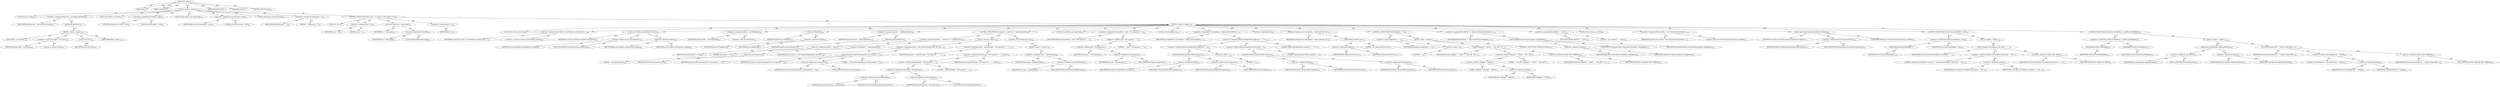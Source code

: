 digraph "scanDir" {  
"111669149702" [label = <(METHOD,scanDir)<SUB>291</SUB>> ]
"115964116994" [label = <(PARAM,this)<SUB>291</SUB>> ]
"115964117003" [label = <(PARAM,String[] files)<SUB>291</SUB>> ]
"25769803797" [label = <(BLOCK,&lt;empty&gt;,&lt;empty&gt;)<SUB>291</SUB>> ]
"94489280525" [label = <(LOCAL,long now: long)<SUB>293</SUB>> ]
"30064771254" [label = <(&lt;operator&gt;.assignment,long now = (new Date()).getTime())<SUB>293</SUB>> ]
"68719476868" [label = <(IDENTIFIER,now,long now = (new Date()).getTime())<SUB>293</SUB>> ]
"30064771255" [label = <(getTime,this.getTime())<SUB>293</SUB>> ]
"25769803798" [label = <(BLOCK,&lt;empty&gt;,&lt;empty&gt;)<SUB>293</SUB>> ]
"94489280526" [label = <(LOCAL,$obj3: java.util.Date)<SUB>293</SUB>> ]
"30064771256" [label = <(&lt;operator&gt;.assignment,$obj3 = new Date())<SUB>293</SUB>> ]
"68719476869" [label = <(IDENTIFIER,$obj3,$obj3 = new Date())<SUB>293</SUB>> ]
"30064771257" [label = <(&lt;operator&gt;.alloc,new Date())<SUB>293</SUB>> ]
"30064771258" [label = <(&lt;init&gt;,new Date())<SUB>293</SUB>> ]
"68719476870" [label = <(IDENTIFIER,$obj3,new Date())<SUB>293</SUB>> ]
"68719476871" [label = <(IDENTIFIER,$obj3,&lt;empty&gt;)<SUB>293</SUB>> ]
"94489280527" [label = <(LOCAL,File jspFile: java.io.File)<SUB>294</SUB>> ]
"30064771259" [label = <(&lt;operator&gt;.assignment,File jspFile = null)<SUB>294</SUB>> ]
"68719476872" [label = <(IDENTIFIER,jspFile,File jspFile = null)<SUB>294</SUB>> ]
"90194313255" [label = <(LITERAL,null,File jspFile = null)<SUB>294</SUB>> ]
"94489280528" [label = <(LOCAL,String parents: java.lang.String)<SUB>295</SUB>> ]
"30064771260" [label = <(&lt;operator&gt;.assignment,String parents = null)<SUB>295</SUB>> ]
"68719476873" [label = <(IDENTIFIER,parents,String parents = null)<SUB>295</SUB>> ]
"90194313256" [label = <(LITERAL,null,String parents = null)<SUB>295</SUB>> ]
"94489280529" [label = <(LOCAL,String pack: java.lang.String)<SUB>296</SUB>> ]
"30064771261" [label = <(&lt;operator&gt;.assignment,String pack = &quot;&quot;)<SUB>296</SUB>> ]
"68719476874" [label = <(IDENTIFIER,pack,String pack = &quot;&quot;)<SUB>296</SUB>> ]
"90194313257" [label = <(LITERAL,&quot;&quot;,String pack = &quot;&quot;)<SUB>296</SUB>> ]
"47244640268" [label = <(CONTROL_STRUCTURE,FOR,for (int i = 0; Some(i &lt; files.length); i++))<SUB>297</SUB>> ]
"94489280530" [label = <(LOCAL,int i: int)<SUB>297</SUB>> ]
"30064771262" [label = <(&lt;operator&gt;.assignment,int i = 0)<SUB>297</SUB>> ]
"68719476875" [label = <(IDENTIFIER,i,int i = 0)<SUB>297</SUB>> ]
"90194313258" [label = <(LITERAL,0,int i = 0)<SUB>297</SUB>> ]
"30064771263" [label = <(&lt;operator&gt;.lessThan,i &lt; files.length)<SUB>297</SUB>> ]
"68719476876" [label = <(IDENTIFIER,i,i &lt; files.length)<SUB>297</SUB>> ]
"30064771264" [label = <(&lt;operator&gt;.fieldAccess,files.length)<SUB>297</SUB>> ]
"68719476877" [label = <(IDENTIFIER,files,i &lt; files.length)<SUB>297</SUB>> ]
"55834574885" [label = <(FIELD_IDENTIFIER,length,length)<SUB>297</SUB>> ]
"30064771265" [label = <(&lt;operator&gt;.postIncrement,i++)<SUB>297</SUB>> ]
"68719476878" [label = <(IDENTIFIER,i,i++)<SUB>297</SUB>> ]
"25769803799" [label = <(BLOCK,&lt;empty&gt;,&lt;empty&gt;)<SUB>297</SUB>> ]
"94489280531" [label = <(LOCAL,File srcFile: java.io.File)<SUB>298</SUB>> ]
"30064771266" [label = <(&lt;operator&gt;.assignment,File srcFile = new File(this.sourceDirectory, f...)<SUB>298</SUB>> ]
"68719476879" [label = <(IDENTIFIER,srcFile,File srcFile = new File(this.sourceDirectory, f...)<SUB>298</SUB>> ]
"30064771267" [label = <(&lt;operator&gt;.alloc,new File(this.sourceDirectory, files[i]))<SUB>298</SUB>> ]
"30064771268" [label = <(&lt;init&gt;,new File(this.sourceDirectory, files[i]))<SUB>298</SUB>> ]
"68719476880" [label = <(IDENTIFIER,srcFile,new File(this.sourceDirectory, files[i]))<SUB>298</SUB>> ]
"30064771269" [label = <(&lt;operator&gt;.fieldAccess,this.sourceDirectory)<SUB>298</SUB>> ]
"68719476746" [label = <(IDENTIFIER,this,new File(this.sourceDirectory, files[i]))<SUB>298</SUB>> ]
"55834574886" [label = <(FIELD_IDENTIFIER,sourceDirectory,sourceDirectory)<SUB>298</SUB>> ]
"30064771270" [label = <(&lt;operator&gt;.indexAccess,files[i])<SUB>298</SUB>> ]
"68719476881" [label = <(IDENTIFIER,files,new File(this.sourceDirectory, files[i]))<SUB>298</SUB>> ]
"68719476882" [label = <(IDENTIFIER,i,new File(this.sourceDirectory, files[i]))<SUB>298</SUB>> ]
"30064771271" [label = <(&lt;operator&gt;.assignment,jspFile = new File(files[i]))<SUB>302</SUB>> ]
"68719476883" [label = <(IDENTIFIER,jspFile,jspFile = new File(files[i]))<SUB>302</SUB>> ]
"30064771272" [label = <(&lt;operator&gt;.alloc,new File(files[i]))<SUB>302</SUB>> ]
"30064771273" [label = <(&lt;init&gt;,new File(files[i]))<SUB>302</SUB>> ]
"68719476884" [label = <(IDENTIFIER,jspFile,new File(files[i]))<SUB>302</SUB>> ]
"30064771274" [label = <(&lt;operator&gt;.indexAccess,files[i])<SUB>302</SUB>> ]
"68719476885" [label = <(IDENTIFIER,files,new File(files[i]))<SUB>302</SUB>> ]
"68719476886" [label = <(IDENTIFIER,i,new File(files[i]))<SUB>302</SUB>> ]
"30064771275" [label = <(&lt;operator&gt;.assignment,parents = jspFile.getParent())<SUB>303</SUB>> ]
"68719476887" [label = <(IDENTIFIER,parents,parents = jspFile.getParent())<SUB>303</SUB>> ]
"30064771276" [label = <(getParent,jspFile.getParent())<SUB>303</SUB>> ]
"68719476888" [label = <(IDENTIFIER,jspFile,jspFile.getParent())<SUB>303</SUB>> ]
"47244640269" [label = <(CONTROL_STRUCTURE,IF,if ((parents != null) &amp;&amp; (!(&quot;&quot;).equals(parents))))<SUB>305</SUB>> ]
"30064771277" [label = <(&lt;operator&gt;.logicalAnd,(parents != null) &amp;&amp; (!(&quot;&quot;).equals(parents)))<SUB>305</SUB>> ]
"30064771278" [label = <(&lt;operator&gt;.notEquals,parents != null)<SUB>305</SUB>> ]
"68719476889" [label = <(IDENTIFIER,parents,parents != null)<SUB>305</SUB>> ]
"90194313259" [label = <(LITERAL,null,parents != null)<SUB>305</SUB>> ]
"30064771279" [label = <(&lt;operator&gt;.logicalNot,!(&quot;&quot;).equals(parents))<SUB>305</SUB>> ]
"30064771280" [label = <(equals,this.equals(parents))<SUB>305</SUB>> ]
"90194313260" [label = <(LITERAL,&quot;&quot;,this.equals(parents))<SUB>305</SUB>> ]
"68719476890" [label = <(IDENTIFIER,parents,this.equals(parents))<SUB>305</SUB>> ]
"25769803800" [label = <(BLOCK,&lt;empty&gt;,&lt;empty&gt;)<SUB>305</SUB>> ]
"30064771281" [label = <(&lt;operator&gt;.assignment,parents = this.replaceString(parents, File.sepa...)<SUB>306</SUB>> ]
"68719476891" [label = <(IDENTIFIER,parents,parents = this.replaceString(parents, File.sepa...)<SUB>306</SUB>> ]
"30064771282" [label = <(replaceString,this.replaceString(parents, File.separator, &quot;_/&quot;))<SUB>306</SUB>> ]
"68719476747" [label = <(IDENTIFIER,this,this.replaceString(parents, File.separator, &quot;_/&quot;))<SUB>306</SUB>> ]
"68719476892" [label = <(IDENTIFIER,parents,this.replaceString(parents, File.separator, &quot;_/&quot;))<SUB>306</SUB>> ]
"30064771283" [label = <(&lt;operator&gt;.fieldAccess,File.separator)<SUB>306</SUB>> ]
"68719476893" [label = <(IDENTIFIER,File,this.replaceString(parents, File.separator, &quot;_/&quot;))<SUB>306</SUB>> ]
"55834574887" [label = <(FIELD_IDENTIFIER,separator,separator)<SUB>306</SUB>> ]
"90194313261" [label = <(LITERAL,&quot;_/&quot;,this.replaceString(parents, File.separator, &quot;_/&quot;))<SUB>306</SUB>> ]
"30064771284" [label = <(&lt;operator&gt;.assignment,pack = pathToPackage + File.separator + &quot;_&quot; + p...)<SUB>307</SUB>> ]
"68719476894" [label = <(IDENTIFIER,pack,pack = pathToPackage + File.separator + &quot;_&quot; + p...)<SUB>307</SUB>> ]
"30064771285" [label = <(&lt;operator&gt;.addition,pathToPackage + File.separator + &quot;_&quot; + parents)<SUB>307</SUB>> ]
"30064771286" [label = <(&lt;operator&gt;.addition,pathToPackage + File.separator + &quot;_&quot;)<SUB>307</SUB>> ]
"30064771287" [label = <(&lt;operator&gt;.addition,pathToPackage + File.separator)<SUB>307</SUB>> ]
"30064771288" [label = <(&lt;operator&gt;.fieldAccess,this.pathToPackage)<SUB>307</SUB>> ]
"68719476895" [label = <(IDENTIFIER,this,pathToPackage + File.separator)> ]
"55834574888" [label = <(FIELD_IDENTIFIER,pathToPackage,pathToPackage)<SUB>307</SUB>> ]
"30064771289" [label = <(&lt;operator&gt;.fieldAccess,File.separator)<SUB>307</SUB>> ]
"68719476896" [label = <(IDENTIFIER,File,pathToPackage + File.separator)<SUB>307</SUB>> ]
"55834574889" [label = <(FIELD_IDENTIFIER,separator,separator)<SUB>307</SUB>> ]
"90194313262" [label = <(LITERAL,&quot;_&quot;,pathToPackage + File.separator + &quot;_&quot;)<SUB>307</SUB>> ]
"68719476897" [label = <(IDENTIFIER,parents,pathToPackage + File.separator + &quot;_&quot; + parents)<SUB>307</SUB>> ]
"47244640270" [label = <(CONTROL_STRUCTURE,ELSE,else)<SUB>308</SUB>> ]
"25769803801" [label = <(BLOCK,&lt;empty&gt;,&lt;empty&gt;)<SUB>308</SUB>> ]
"30064771290" [label = <(&lt;operator&gt;.assignment,pack = pathToPackage)<SUB>309</SUB>> ]
"68719476898" [label = <(IDENTIFIER,pack,pack = pathToPackage)<SUB>309</SUB>> ]
"30064771291" [label = <(&lt;operator&gt;.fieldAccess,this.pathToPackage)<SUB>309</SUB>> ]
"68719476899" [label = <(IDENTIFIER,this,pack = pathToPackage)> ]
"55834574890" [label = <(FIELD_IDENTIFIER,pathToPackage,pathToPackage)<SUB>309</SUB>> ]
"94489280532" [label = <(LOCAL,String filePath: java.lang.String)<SUB>312</SUB>> ]
"30064771292" [label = <(&lt;operator&gt;.assignment,String filePath = pack + File.separator + &quot;_&quot;)<SUB>312</SUB>> ]
"68719476900" [label = <(IDENTIFIER,filePath,String filePath = pack + File.separator + &quot;_&quot;)<SUB>312</SUB>> ]
"30064771293" [label = <(&lt;operator&gt;.addition,pack + File.separator + &quot;_&quot;)<SUB>312</SUB>> ]
"30064771294" [label = <(&lt;operator&gt;.addition,pack + File.separator)<SUB>312</SUB>> ]
"68719476901" [label = <(IDENTIFIER,pack,pack + File.separator)<SUB>312</SUB>> ]
"30064771295" [label = <(&lt;operator&gt;.fieldAccess,File.separator)<SUB>312</SUB>> ]
"68719476902" [label = <(IDENTIFIER,File,pack + File.separator)<SUB>312</SUB>> ]
"55834574891" [label = <(FIELD_IDENTIFIER,separator,separator)<SUB>312</SUB>> ]
"90194313263" [label = <(LITERAL,&quot;_&quot;,pack + File.separator + &quot;_&quot;)<SUB>312</SUB>> ]
"94489280533" [label = <(LOCAL,int startingIndex: int)<SUB>313</SUB>> ]
"30064771296" [label = <(&lt;operator&gt;.assignment,int startingIndex = files[i].lastIndexOf(File.s...)<SUB>313</SUB>> ]
"68719476903" [label = <(IDENTIFIER,startingIndex,int startingIndex = files[i].lastIndexOf(File.s...)<SUB>313</SUB>> ]
"30064771297" [label = <(&lt;operator&gt;.conditional,files[i].lastIndexOf(File.separator) != -1 ? fi...)<SUB>313</SUB>> ]
"30064771298" [label = <(&lt;operator&gt;.notEquals,files[i].lastIndexOf(File.separator) != -1)<SUB>313</SUB>> ]
"30064771299" [label = <(lastIndexOf,files[i].lastIndexOf(File.separator))<SUB>313</SUB>> ]
"30064771300" [label = <(&lt;operator&gt;.indexAccess,files[i])<SUB>313</SUB>> ]
"68719476904" [label = <(IDENTIFIER,files,files[i].lastIndexOf(File.separator))<SUB>313</SUB>> ]
"68719476905" [label = <(IDENTIFIER,i,files[i].lastIndexOf(File.separator))<SUB>313</SUB>> ]
"30064771301" [label = <(&lt;operator&gt;.fieldAccess,File.separator)<SUB>313</SUB>> ]
"68719476906" [label = <(IDENTIFIER,File,files[i].lastIndexOf(File.separator))<SUB>313</SUB>> ]
"55834574892" [label = <(FIELD_IDENTIFIER,separator,separator)<SUB>313</SUB>> ]
"30064771302" [label = <(&lt;operator&gt;.minus,-1)<SUB>313</SUB>> ]
"90194313264" [label = <(LITERAL,1,-1)<SUB>313</SUB>> ]
"30064771303" [label = <(&lt;operator&gt;.addition,files[i].lastIndexOf(File.separator) + 1)<SUB>314</SUB>> ]
"30064771304" [label = <(lastIndexOf,files[i].lastIndexOf(File.separator))<SUB>314</SUB>> ]
"30064771305" [label = <(&lt;operator&gt;.indexAccess,files[i])<SUB>314</SUB>> ]
"68719476907" [label = <(IDENTIFIER,files,files[i].lastIndexOf(File.separator))<SUB>314</SUB>> ]
"68719476908" [label = <(IDENTIFIER,i,files[i].lastIndexOf(File.separator))<SUB>314</SUB>> ]
"30064771306" [label = <(&lt;operator&gt;.fieldAccess,File.separator)<SUB>314</SUB>> ]
"68719476909" [label = <(IDENTIFIER,File,files[i].lastIndexOf(File.separator))<SUB>314</SUB>> ]
"55834574893" [label = <(FIELD_IDENTIFIER,separator,separator)<SUB>314</SUB>> ]
"90194313265" [label = <(LITERAL,1,files[i].lastIndexOf(File.separator) + 1)<SUB>314</SUB>> ]
"90194313266" [label = <(LITERAL,0,files[i].lastIndexOf(File.separator) != -1 ? fi...)<SUB>314</SUB>> ]
"94489280534" [label = <(LOCAL,int endingIndex: int)<SUB>315</SUB>> ]
"30064771307" [label = <(&lt;operator&gt;.assignment,int endingIndex = files[i].indexOf(&quot;.jsp&quot;))<SUB>315</SUB>> ]
"68719476910" [label = <(IDENTIFIER,endingIndex,int endingIndex = files[i].indexOf(&quot;.jsp&quot;))<SUB>315</SUB>> ]
"30064771308" [label = <(indexOf,files[i].indexOf(&quot;.jsp&quot;))<SUB>315</SUB>> ]
"30064771309" [label = <(&lt;operator&gt;.indexAccess,files[i])<SUB>315</SUB>> ]
"68719476911" [label = <(IDENTIFIER,files,files[i].indexOf(&quot;.jsp&quot;))<SUB>315</SUB>> ]
"68719476912" [label = <(IDENTIFIER,i,files[i].indexOf(&quot;.jsp&quot;))<SUB>315</SUB>> ]
"90194313267" [label = <(LITERAL,&quot;.jsp&quot;,files[i].indexOf(&quot;.jsp&quot;))<SUB>315</SUB>> ]
"47244640271" [label = <(CONTROL_STRUCTURE,IF,if (endingIndex == -1))<SUB>316</SUB>> ]
"30064771310" [label = <(&lt;operator&gt;.equals,endingIndex == -1)<SUB>316</SUB>> ]
"68719476913" [label = <(IDENTIFIER,endingIndex,endingIndex == -1)<SUB>316</SUB>> ]
"30064771311" [label = <(&lt;operator&gt;.minus,-1)<SUB>316</SUB>> ]
"90194313268" [label = <(LITERAL,1,-1)<SUB>316</SUB>> ]
"25769803802" [label = <(BLOCK,&lt;empty&gt;,&lt;empty&gt;)<SUB>316</SUB>> ]
"30064771312" [label = <(log,log(&quot;Skipping &quot; + files[i] + &quot;. Not a JSP&quot;, Pro...)<SUB>317</SUB>> ]
"68719476748" [label = <(IDENTIFIER,this,log(&quot;Skipping &quot; + files[i] + &quot;. Not a JSP&quot;, Pro...)<SUB>317</SUB>> ]
"30064771313" [label = <(&lt;operator&gt;.addition,&quot;Skipping &quot; + files[i] + &quot;. Not a JSP&quot;)<SUB>317</SUB>> ]
"30064771314" [label = <(&lt;operator&gt;.addition,&quot;Skipping &quot; + files[i])<SUB>317</SUB>> ]
"90194313269" [label = <(LITERAL,&quot;Skipping &quot;,&quot;Skipping &quot; + files[i])<SUB>317</SUB>> ]
"30064771315" [label = <(&lt;operator&gt;.indexAccess,files[i])<SUB>317</SUB>> ]
"68719476914" [label = <(IDENTIFIER,files,&quot;Skipping &quot; + files[i])<SUB>317</SUB>> ]
"68719476915" [label = <(IDENTIFIER,i,&quot;Skipping &quot; + files[i])<SUB>317</SUB>> ]
"90194313270" [label = <(LITERAL,&quot;. Not a JSP&quot;,&quot;Skipping &quot; + files[i] + &quot;. Not a JSP&quot;)<SUB>317</SUB>> ]
"30064771316" [label = <(&lt;operator&gt;.fieldAccess,Project.MSG_VERBOSE)<SUB>318</SUB>> ]
"68719476916" [label = <(IDENTIFIER,Project,log(&quot;Skipping &quot; + files[i] + &quot;. Not a JSP&quot;, Pro...)<SUB>318</SUB>> ]
"55834574894" [label = <(FIELD_IDENTIFIER,MSG_VERBOSE,MSG_VERBOSE)<SUB>318</SUB>> ]
"47244640272" [label = <(CONTROL_STRUCTURE,CONTINUE,continue;)<SUB>319</SUB>> ]
"30064771317" [label = <(&lt;operator&gt;.assignmentPlus,filePath += files[i].substring(startingIndex, e...)<SUB>322</SUB>> ]
"68719476917" [label = <(IDENTIFIER,filePath,filePath += files[i].substring(startingIndex, e...)<SUB>322</SUB>> ]
"30064771318" [label = <(substring,files[i].substring(startingIndex, endingIndex))<SUB>322</SUB>> ]
"30064771319" [label = <(&lt;operator&gt;.indexAccess,files[i])<SUB>322</SUB>> ]
"68719476918" [label = <(IDENTIFIER,files,files[i].substring(startingIndex, endingIndex))<SUB>322</SUB>> ]
"68719476919" [label = <(IDENTIFIER,i,files[i].substring(startingIndex, endingIndex))<SUB>322</SUB>> ]
"68719476920" [label = <(IDENTIFIER,startingIndex,files[i].substring(startingIndex, endingIndex))<SUB>322</SUB>> ]
"68719476921" [label = <(IDENTIFIER,endingIndex,files[i].substring(startingIndex, endingIndex))<SUB>322</SUB>> ]
"30064771320" [label = <(&lt;operator&gt;.assignmentPlus,filePath += &quot;.class&quot;)<SUB>323</SUB>> ]
"68719476922" [label = <(IDENTIFIER,filePath,filePath += &quot;.class&quot;)<SUB>323</SUB>> ]
"90194313271" [label = <(LITERAL,&quot;.class&quot;,filePath += &quot;.class&quot;)<SUB>323</SUB>> ]
"94489280535" [label = <(LOCAL,File classFile: java.io.File)<SUB>324</SUB>> ]
"30064771321" [label = <(&lt;operator&gt;.assignment,File classFile = new File(this.destinationDirec...)<SUB>324</SUB>> ]
"68719476923" [label = <(IDENTIFIER,classFile,File classFile = new File(this.destinationDirec...)<SUB>324</SUB>> ]
"30064771322" [label = <(&lt;operator&gt;.alloc,new File(this.destinationDirectory, filePath))<SUB>324</SUB>> ]
"30064771323" [label = <(&lt;init&gt;,new File(this.destinationDirectory, filePath))<SUB>324</SUB>> ]
"68719476924" [label = <(IDENTIFIER,classFile,new File(this.destinationDirectory, filePath))<SUB>324</SUB>> ]
"30064771324" [label = <(&lt;operator&gt;.fieldAccess,this.destinationDirectory)<SUB>324</SUB>> ]
"68719476749" [label = <(IDENTIFIER,this,new File(this.destinationDirectory, filePath))<SUB>324</SUB>> ]
"55834574895" [label = <(FIELD_IDENTIFIER,destinationDirectory,destinationDirectory)<SUB>324</SUB>> ]
"68719476925" [label = <(IDENTIFIER,filePath,new File(this.destinationDirectory, filePath))<SUB>324</SUB>> ]
"47244640273" [label = <(CONTROL_STRUCTURE,IF,if (srcFile.lastModified() &gt; now))<SUB>326</SUB>> ]
"30064771325" [label = <(&lt;operator&gt;.greaterThan,srcFile.lastModified() &gt; now)<SUB>326</SUB>> ]
"30064771326" [label = <(lastModified,srcFile.lastModified())<SUB>326</SUB>> ]
"68719476926" [label = <(IDENTIFIER,srcFile,srcFile.lastModified())<SUB>326</SUB>> ]
"68719476927" [label = <(IDENTIFIER,now,srcFile.lastModified() &gt; now)<SUB>326</SUB>> ]
"25769803803" [label = <(BLOCK,&lt;empty&gt;,&lt;empty&gt;)<SUB>326</SUB>> ]
"30064771327" [label = <(log,log(&quot;Warning: file modified in the future: &quot; + ...)<SUB>327</SUB>> ]
"68719476750" [label = <(IDENTIFIER,this,log(&quot;Warning: file modified in the future: &quot; + ...)<SUB>327</SUB>> ]
"30064771328" [label = <(&lt;operator&gt;.addition,&quot;Warning: file modified in the future: &quot; + file...)<SUB>327</SUB>> ]
"90194313272" [label = <(LITERAL,&quot;Warning: file modified in the future: &quot;,&quot;Warning: file modified in the future: &quot; + file...)<SUB>327</SUB>> ]
"30064771329" [label = <(&lt;operator&gt;.indexAccess,files[i])<SUB>328</SUB>> ]
"68719476928" [label = <(IDENTIFIER,files,&quot;Warning: file modified in the future: &quot; + file...)<SUB>328</SUB>> ]
"68719476929" [label = <(IDENTIFIER,i,&quot;Warning: file modified in the future: &quot; + file...)<SUB>328</SUB>> ]
"30064771330" [label = <(&lt;operator&gt;.fieldAccess,Project.MSG_WARN)<SUB>328</SUB>> ]
"68719476930" [label = <(IDENTIFIER,Project,log(&quot;Warning: file modified in the future: &quot; + ...)<SUB>328</SUB>> ]
"55834574896" [label = <(FIELD_IDENTIFIER,MSG_WARN,MSG_WARN)<SUB>328</SUB>> ]
"47244640274" [label = <(CONTROL_STRUCTURE,IF,if (srcFile.lastModified() &gt; classFile.lastModified()))<SUB>330</SUB>> ]
"30064771331" [label = <(&lt;operator&gt;.greaterThan,srcFile.lastModified() &gt; classFile.lastModified())<SUB>330</SUB>> ]
"30064771332" [label = <(lastModified,srcFile.lastModified())<SUB>330</SUB>> ]
"68719476931" [label = <(IDENTIFIER,srcFile,srcFile.lastModified())<SUB>330</SUB>> ]
"30064771333" [label = <(lastModified,classFile.lastModified())<SUB>330</SUB>> ]
"68719476932" [label = <(IDENTIFIER,classFile,classFile.lastModified())<SUB>330</SUB>> ]
"25769803804" [label = <(BLOCK,&lt;empty&gt;,&lt;empty&gt;)<SUB>330</SUB>> ]
"30064771334" [label = <(addElement,this.filesToDo.addElement(files[i]))<SUB>331</SUB>> ]
"30064771335" [label = <(&lt;operator&gt;.fieldAccess,this.filesToDo)<SUB>331</SUB>> ]
"68719476933" [label = <(IDENTIFIER,this,this.filesToDo.addElement(files[i]))> ]
"55834574897" [label = <(FIELD_IDENTIFIER,filesToDo,filesToDo)<SUB>331</SUB>> ]
"30064771336" [label = <(&lt;operator&gt;.indexAccess,files[i])<SUB>331</SUB>> ]
"68719476934" [label = <(IDENTIFIER,files,this.filesToDo.addElement(files[i]))<SUB>331</SUB>> ]
"68719476935" [label = <(IDENTIFIER,i,this.filesToDo.addElement(files[i]))<SUB>331</SUB>> ]
"30064771337" [label = <(log,log(&quot;Recompiling File &quot; + files[i], Project.MSG...)<SUB>332</SUB>> ]
"68719476751" [label = <(IDENTIFIER,this,log(&quot;Recompiling File &quot; + files[i], Project.MSG...)<SUB>332</SUB>> ]
"30064771338" [label = <(&lt;operator&gt;.addition,&quot;Recompiling File &quot; + files[i])<SUB>332</SUB>> ]
"90194313273" [label = <(LITERAL,&quot;Recompiling File &quot;,&quot;Recompiling File &quot; + files[i])<SUB>332</SUB>> ]
"30064771339" [label = <(&lt;operator&gt;.indexAccess,files[i])<SUB>332</SUB>> ]
"68719476936" [label = <(IDENTIFIER,files,&quot;Recompiling File &quot; + files[i])<SUB>332</SUB>> ]
"68719476937" [label = <(IDENTIFIER,i,&quot;Recompiling File &quot; + files[i])<SUB>332</SUB>> ]
"30064771340" [label = <(&lt;operator&gt;.fieldAccess,Project.MSG_VERBOSE)<SUB>332</SUB>> ]
"68719476938" [label = <(IDENTIFIER,Project,log(&quot;Recompiling File &quot; + files[i], Project.MSG...)<SUB>332</SUB>> ]
"55834574898" [label = <(FIELD_IDENTIFIER,MSG_VERBOSE,MSG_VERBOSE)<SUB>332</SUB>> ]
"133143986194" [label = <(MODIFIER,PROTECTED)> ]
"133143986195" [label = <(MODIFIER,VIRTUAL)> ]
"128849018886" [label = <(METHOD_RETURN,void)<SUB>291</SUB>> ]
  "111669149702" -> "115964116994"  [ label = "AST: "] 
  "111669149702" -> "115964117003"  [ label = "AST: "] 
  "111669149702" -> "25769803797"  [ label = "AST: "] 
  "111669149702" -> "133143986194"  [ label = "AST: "] 
  "111669149702" -> "133143986195"  [ label = "AST: "] 
  "111669149702" -> "128849018886"  [ label = "AST: "] 
  "25769803797" -> "94489280525"  [ label = "AST: "] 
  "25769803797" -> "30064771254"  [ label = "AST: "] 
  "25769803797" -> "94489280527"  [ label = "AST: "] 
  "25769803797" -> "30064771259"  [ label = "AST: "] 
  "25769803797" -> "94489280528"  [ label = "AST: "] 
  "25769803797" -> "30064771260"  [ label = "AST: "] 
  "25769803797" -> "94489280529"  [ label = "AST: "] 
  "25769803797" -> "30064771261"  [ label = "AST: "] 
  "25769803797" -> "47244640268"  [ label = "AST: "] 
  "30064771254" -> "68719476868"  [ label = "AST: "] 
  "30064771254" -> "30064771255"  [ label = "AST: "] 
  "30064771255" -> "25769803798"  [ label = "AST: "] 
  "25769803798" -> "94489280526"  [ label = "AST: "] 
  "25769803798" -> "30064771256"  [ label = "AST: "] 
  "25769803798" -> "30064771258"  [ label = "AST: "] 
  "25769803798" -> "68719476871"  [ label = "AST: "] 
  "30064771256" -> "68719476869"  [ label = "AST: "] 
  "30064771256" -> "30064771257"  [ label = "AST: "] 
  "30064771258" -> "68719476870"  [ label = "AST: "] 
  "30064771259" -> "68719476872"  [ label = "AST: "] 
  "30064771259" -> "90194313255"  [ label = "AST: "] 
  "30064771260" -> "68719476873"  [ label = "AST: "] 
  "30064771260" -> "90194313256"  [ label = "AST: "] 
  "30064771261" -> "68719476874"  [ label = "AST: "] 
  "30064771261" -> "90194313257"  [ label = "AST: "] 
  "47244640268" -> "94489280530"  [ label = "AST: "] 
  "47244640268" -> "30064771262"  [ label = "AST: "] 
  "47244640268" -> "30064771263"  [ label = "AST: "] 
  "47244640268" -> "30064771265"  [ label = "AST: "] 
  "47244640268" -> "25769803799"  [ label = "AST: "] 
  "30064771262" -> "68719476875"  [ label = "AST: "] 
  "30064771262" -> "90194313258"  [ label = "AST: "] 
  "30064771263" -> "68719476876"  [ label = "AST: "] 
  "30064771263" -> "30064771264"  [ label = "AST: "] 
  "30064771264" -> "68719476877"  [ label = "AST: "] 
  "30064771264" -> "55834574885"  [ label = "AST: "] 
  "30064771265" -> "68719476878"  [ label = "AST: "] 
  "25769803799" -> "94489280531"  [ label = "AST: "] 
  "25769803799" -> "30064771266"  [ label = "AST: "] 
  "25769803799" -> "30064771268"  [ label = "AST: "] 
  "25769803799" -> "30064771271"  [ label = "AST: "] 
  "25769803799" -> "30064771273"  [ label = "AST: "] 
  "25769803799" -> "30064771275"  [ label = "AST: "] 
  "25769803799" -> "47244640269"  [ label = "AST: "] 
  "25769803799" -> "94489280532"  [ label = "AST: "] 
  "25769803799" -> "30064771292"  [ label = "AST: "] 
  "25769803799" -> "94489280533"  [ label = "AST: "] 
  "25769803799" -> "30064771296"  [ label = "AST: "] 
  "25769803799" -> "94489280534"  [ label = "AST: "] 
  "25769803799" -> "30064771307"  [ label = "AST: "] 
  "25769803799" -> "47244640271"  [ label = "AST: "] 
  "25769803799" -> "30064771317"  [ label = "AST: "] 
  "25769803799" -> "30064771320"  [ label = "AST: "] 
  "25769803799" -> "94489280535"  [ label = "AST: "] 
  "25769803799" -> "30064771321"  [ label = "AST: "] 
  "25769803799" -> "30064771323"  [ label = "AST: "] 
  "25769803799" -> "47244640273"  [ label = "AST: "] 
  "25769803799" -> "47244640274"  [ label = "AST: "] 
  "30064771266" -> "68719476879"  [ label = "AST: "] 
  "30064771266" -> "30064771267"  [ label = "AST: "] 
  "30064771268" -> "68719476880"  [ label = "AST: "] 
  "30064771268" -> "30064771269"  [ label = "AST: "] 
  "30064771268" -> "30064771270"  [ label = "AST: "] 
  "30064771269" -> "68719476746"  [ label = "AST: "] 
  "30064771269" -> "55834574886"  [ label = "AST: "] 
  "30064771270" -> "68719476881"  [ label = "AST: "] 
  "30064771270" -> "68719476882"  [ label = "AST: "] 
  "30064771271" -> "68719476883"  [ label = "AST: "] 
  "30064771271" -> "30064771272"  [ label = "AST: "] 
  "30064771273" -> "68719476884"  [ label = "AST: "] 
  "30064771273" -> "30064771274"  [ label = "AST: "] 
  "30064771274" -> "68719476885"  [ label = "AST: "] 
  "30064771274" -> "68719476886"  [ label = "AST: "] 
  "30064771275" -> "68719476887"  [ label = "AST: "] 
  "30064771275" -> "30064771276"  [ label = "AST: "] 
  "30064771276" -> "68719476888"  [ label = "AST: "] 
  "47244640269" -> "30064771277"  [ label = "AST: "] 
  "47244640269" -> "25769803800"  [ label = "AST: "] 
  "47244640269" -> "47244640270"  [ label = "AST: "] 
  "30064771277" -> "30064771278"  [ label = "AST: "] 
  "30064771277" -> "30064771279"  [ label = "AST: "] 
  "30064771278" -> "68719476889"  [ label = "AST: "] 
  "30064771278" -> "90194313259"  [ label = "AST: "] 
  "30064771279" -> "30064771280"  [ label = "AST: "] 
  "30064771280" -> "90194313260"  [ label = "AST: "] 
  "30064771280" -> "68719476890"  [ label = "AST: "] 
  "25769803800" -> "30064771281"  [ label = "AST: "] 
  "25769803800" -> "30064771284"  [ label = "AST: "] 
  "30064771281" -> "68719476891"  [ label = "AST: "] 
  "30064771281" -> "30064771282"  [ label = "AST: "] 
  "30064771282" -> "68719476747"  [ label = "AST: "] 
  "30064771282" -> "68719476892"  [ label = "AST: "] 
  "30064771282" -> "30064771283"  [ label = "AST: "] 
  "30064771282" -> "90194313261"  [ label = "AST: "] 
  "30064771283" -> "68719476893"  [ label = "AST: "] 
  "30064771283" -> "55834574887"  [ label = "AST: "] 
  "30064771284" -> "68719476894"  [ label = "AST: "] 
  "30064771284" -> "30064771285"  [ label = "AST: "] 
  "30064771285" -> "30064771286"  [ label = "AST: "] 
  "30064771285" -> "68719476897"  [ label = "AST: "] 
  "30064771286" -> "30064771287"  [ label = "AST: "] 
  "30064771286" -> "90194313262"  [ label = "AST: "] 
  "30064771287" -> "30064771288"  [ label = "AST: "] 
  "30064771287" -> "30064771289"  [ label = "AST: "] 
  "30064771288" -> "68719476895"  [ label = "AST: "] 
  "30064771288" -> "55834574888"  [ label = "AST: "] 
  "30064771289" -> "68719476896"  [ label = "AST: "] 
  "30064771289" -> "55834574889"  [ label = "AST: "] 
  "47244640270" -> "25769803801"  [ label = "AST: "] 
  "25769803801" -> "30064771290"  [ label = "AST: "] 
  "30064771290" -> "68719476898"  [ label = "AST: "] 
  "30064771290" -> "30064771291"  [ label = "AST: "] 
  "30064771291" -> "68719476899"  [ label = "AST: "] 
  "30064771291" -> "55834574890"  [ label = "AST: "] 
  "30064771292" -> "68719476900"  [ label = "AST: "] 
  "30064771292" -> "30064771293"  [ label = "AST: "] 
  "30064771293" -> "30064771294"  [ label = "AST: "] 
  "30064771293" -> "90194313263"  [ label = "AST: "] 
  "30064771294" -> "68719476901"  [ label = "AST: "] 
  "30064771294" -> "30064771295"  [ label = "AST: "] 
  "30064771295" -> "68719476902"  [ label = "AST: "] 
  "30064771295" -> "55834574891"  [ label = "AST: "] 
  "30064771296" -> "68719476903"  [ label = "AST: "] 
  "30064771296" -> "30064771297"  [ label = "AST: "] 
  "30064771297" -> "30064771298"  [ label = "AST: "] 
  "30064771297" -> "30064771303"  [ label = "AST: "] 
  "30064771297" -> "90194313266"  [ label = "AST: "] 
  "30064771298" -> "30064771299"  [ label = "AST: "] 
  "30064771298" -> "30064771302"  [ label = "AST: "] 
  "30064771299" -> "30064771300"  [ label = "AST: "] 
  "30064771299" -> "30064771301"  [ label = "AST: "] 
  "30064771300" -> "68719476904"  [ label = "AST: "] 
  "30064771300" -> "68719476905"  [ label = "AST: "] 
  "30064771301" -> "68719476906"  [ label = "AST: "] 
  "30064771301" -> "55834574892"  [ label = "AST: "] 
  "30064771302" -> "90194313264"  [ label = "AST: "] 
  "30064771303" -> "30064771304"  [ label = "AST: "] 
  "30064771303" -> "90194313265"  [ label = "AST: "] 
  "30064771304" -> "30064771305"  [ label = "AST: "] 
  "30064771304" -> "30064771306"  [ label = "AST: "] 
  "30064771305" -> "68719476907"  [ label = "AST: "] 
  "30064771305" -> "68719476908"  [ label = "AST: "] 
  "30064771306" -> "68719476909"  [ label = "AST: "] 
  "30064771306" -> "55834574893"  [ label = "AST: "] 
  "30064771307" -> "68719476910"  [ label = "AST: "] 
  "30064771307" -> "30064771308"  [ label = "AST: "] 
  "30064771308" -> "30064771309"  [ label = "AST: "] 
  "30064771308" -> "90194313267"  [ label = "AST: "] 
  "30064771309" -> "68719476911"  [ label = "AST: "] 
  "30064771309" -> "68719476912"  [ label = "AST: "] 
  "47244640271" -> "30064771310"  [ label = "AST: "] 
  "47244640271" -> "25769803802"  [ label = "AST: "] 
  "30064771310" -> "68719476913"  [ label = "AST: "] 
  "30064771310" -> "30064771311"  [ label = "AST: "] 
  "30064771311" -> "90194313268"  [ label = "AST: "] 
  "25769803802" -> "30064771312"  [ label = "AST: "] 
  "25769803802" -> "47244640272"  [ label = "AST: "] 
  "30064771312" -> "68719476748"  [ label = "AST: "] 
  "30064771312" -> "30064771313"  [ label = "AST: "] 
  "30064771312" -> "30064771316"  [ label = "AST: "] 
  "30064771313" -> "30064771314"  [ label = "AST: "] 
  "30064771313" -> "90194313270"  [ label = "AST: "] 
  "30064771314" -> "90194313269"  [ label = "AST: "] 
  "30064771314" -> "30064771315"  [ label = "AST: "] 
  "30064771315" -> "68719476914"  [ label = "AST: "] 
  "30064771315" -> "68719476915"  [ label = "AST: "] 
  "30064771316" -> "68719476916"  [ label = "AST: "] 
  "30064771316" -> "55834574894"  [ label = "AST: "] 
  "30064771317" -> "68719476917"  [ label = "AST: "] 
  "30064771317" -> "30064771318"  [ label = "AST: "] 
  "30064771318" -> "30064771319"  [ label = "AST: "] 
  "30064771318" -> "68719476920"  [ label = "AST: "] 
  "30064771318" -> "68719476921"  [ label = "AST: "] 
  "30064771319" -> "68719476918"  [ label = "AST: "] 
  "30064771319" -> "68719476919"  [ label = "AST: "] 
  "30064771320" -> "68719476922"  [ label = "AST: "] 
  "30064771320" -> "90194313271"  [ label = "AST: "] 
  "30064771321" -> "68719476923"  [ label = "AST: "] 
  "30064771321" -> "30064771322"  [ label = "AST: "] 
  "30064771323" -> "68719476924"  [ label = "AST: "] 
  "30064771323" -> "30064771324"  [ label = "AST: "] 
  "30064771323" -> "68719476925"  [ label = "AST: "] 
  "30064771324" -> "68719476749"  [ label = "AST: "] 
  "30064771324" -> "55834574895"  [ label = "AST: "] 
  "47244640273" -> "30064771325"  [ label = "AST: "] 
  "47244640273" -> "25769803803"  [ label = "AST: "] 
  "30064771325" -> "30064771326"  [ label = "AST: "] 
  "30064771325" -> "68719476927"  [ label = "AST: "] 
  "30064771326" -> "68719476926"  [ label = "AST: "] 
  "25769803803" -> "30064771327"  [ label = "AST: "] 
  "30064771327" -> "68719476750"  [ label = "AST: "] 
  "30064771327" -> "30064771328"  [ label = "AST: "] 
  "30064771327" -> "30064771330"  [ label = "AST: "] 
  "30064771328" -> "90194313272"  [ label = "AST: "] 
  "30064771328" -> "30064771329"  [ label = "AST: "] 
  "30064771329" -> "68719476928"  [ label = "AST: "] 
  "30064771329" -> "68719476929"  [ label = "AST: "] 
  "30064771330" -> "68719476930"  [ label = "AST: "] 
  "30064771330" -> "55834574896"  [ label = "AST: "] 
  "47244640274" -> "30064771331"  [ label = "AST: "] 
  "47244640274" -> "25769803804"  [ label = "AST: "] 
  "30064771331" -> "30064771332"  [ label = "AST: "] 
  "30064771331" -> "30064771333"  [ label = "AST: "] 
  "30064771332" -> "68719476931"  [ label = "AST: "] 
  "30064771333" -> "68719476932"  [ label = "AST: "] 
  "25769803804" -> "30064771334"  [ label = "AST: "] 
  "25769803804" -> "30064771337"  [ label = "AST: "] 
  "30064771334" -> "30064771335"  [ label = "AST: "] 
  "30064771334" -> "30064771336"  [ label = "AST: "] 
  "30064771335" -> "68719476933"  [ label = "AST: "] 
  "30064771335" -> "55834574897"  [ label = "AST: "] 
  "30064771336" -> "68719476934"  [ label = "AST: "] 
  "30064771336" -> "68719476935"  [ label = "AST: "] 
  "30064771337" -> "68719476751"  [ label = "AST: "] 
  "30064771337" -> "30064771338"  [ label = "AST: "] 
  "30064771337" -> "30064771340"  [ label = "AST: "] 
  "30064771338" -> "90194313273"  [ label = "AST: "] 
  "30064771338" -> "30064771339"  [ label = "AST: "] 
  "30064771339" -> "68719476936"  [ label = "AST: "] 
  "30064771339" -> "68719476937"  [ label = "AST: "] 
  "30064771340" -> "68719476938"  [ label = "AST: "] 
  "30064771340" -> "55834574898"  [ label = "AST: "] 
  "111669149702" -> "115964116994"  [ label = "DDG: "] 
  "111669149702" -> "115964117003"  [ label = "DDG: "] 
}
